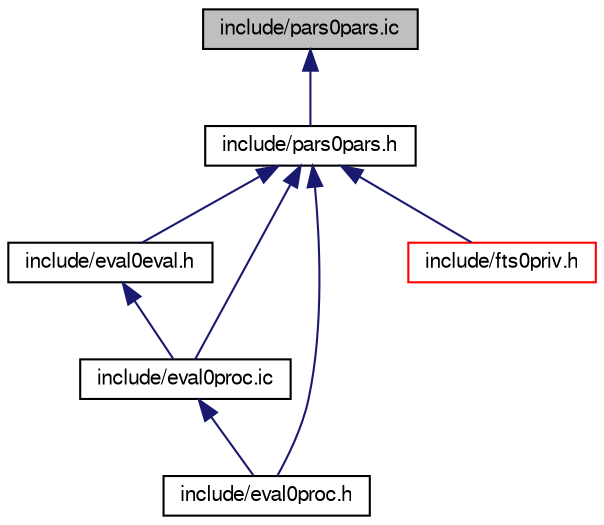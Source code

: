 digraph "include/pars0pars.ic"
{
  bgcolor="transparent";
  edge [fontname="FreeSans",fontsize="10",labelfontname="FreeSans",labelfontsize="10"];
  node [fontname="FreeSans",fontsize="10",shape=record];
  Node1 [label="include/pars0pars.ic",height=0.2,width=0.4,color="black", fillcolor="grey75", style="filled" fontcolor="black"];
  Node1 -> Node2 [dir="back",color="midnightblue",fontsize="10",style="solid",fontname="FreeSans"];
  Node2 [label="include/pars0pars.h",height=0.2,width=0.4,color="black",URL="$pars0pars_8h.html"];
  Node2 -> Node3 [dir="back",color="midnightblue",fontsize="10",style="solid",fontname="FreeSans"];
  Node3 [label="include/eval0eval.h",height=0.2,width=0.4,color="black",URL="$eval0eval_8h.html"];
  Node3 -> Node4 [dir="back",color="midnightblue",fontsize="10",style="solid",fontname="FreeSans"];
  Node4 [label="include/eval0proc.ic",height=0.2,width=0.4,color="black",URL="$eval0proc_8ic.html"];
  Node4 -> Node5 [dir="back",color="midnightblue",fontsize="10",style="solid",fontname="FreeSans"];
  Node5 [label="include/eval0proc.h",height=0.2,width=0.4,color="black",URL="$eval0proc_8h.html"];
  Node2 -> Node5 [dir="back",color="midnightblue",fontsize="10",style="solid",fontname="FreeSans"];
  Node2 -> Node4 [dir="back",color="midnightblue",fontsize="10",style="solid",fontname="FreeSans"];
  Node2 -> Node6 [dir="back",color="midnightblue",fontsize="10",style="solid",fontname="FreeSans"];
  Node6 [label="include/fts0priv.h",height=0.2,width=0.4,color="red",URL="$fts0priv_8h.html"];
}

